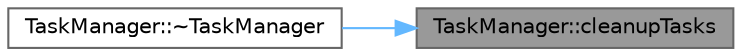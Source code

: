 digraph "TaskManager::cleanupTasks"
{
 // LATEX_PDF_SIZE
  bgcolor="transparent";
  edge [fontname=Helvetica,fontsize=10,labelfontname=Helvetica,labelfontsize=10];
  node [fontname=Helvetica,fontsize=10,shape=box,height=0.2,width=0.4];
  rankdir="RL";
  Node1 [id="Node000001",label="TaskManager::cleanupTasks",height=0.2,width=0.4,color="gray40", fillcolor="grey60", style="filled", fontcolor="black",tooltip=" "];
  Node1 -> Node2 [id="edge1_Node000001_Node000002",dir="back",color="steelblue1",style="solid",tooltip=" "];
  Node2 [id="Node000002",label="TaskManager::~TaskManager",height=0.2,width=0.4,color="grey40", fillcolor="white", style="filled",URL="$class_task_manager.html#a6ecdd2b8a6b7545eae64da180ba80c53",tooltip="Destructor - ensures all tasks are cleaned up."];
}
